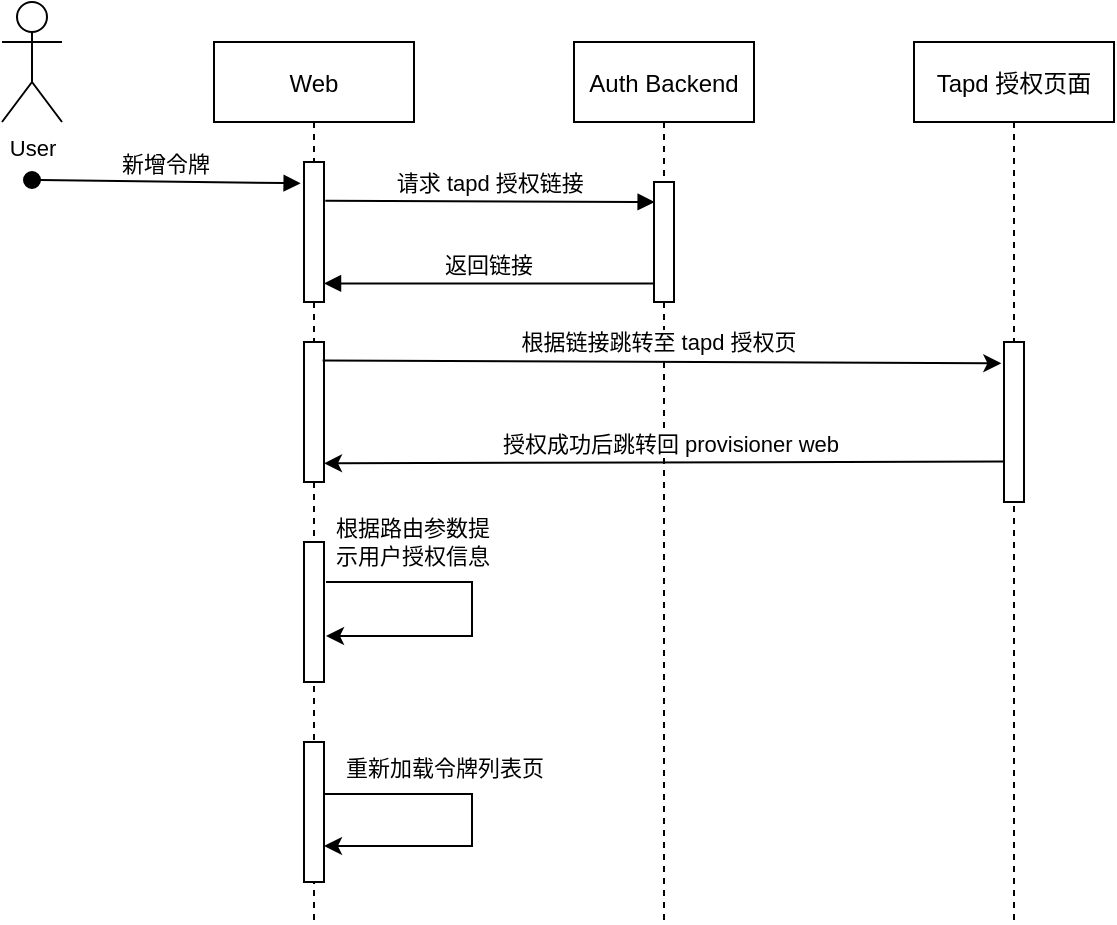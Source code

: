 <mxfile version="16.4.3" type="github">
  <diagram id="kgpKYQtTHZ0yAKxKKP6v" name="Page-1">
    <mxGraphModel dx="811" dy="526" grid="1" gridSize="10" guides="1" tooltips="1" connect="1" arrows="1" fold="1" page="1" pageScale="1" pageWidth="850" pageHeight="1100" math="0" shadow="0">
      <root>
        <mxCell id="0" />
        <mxCell id="1" parent="0" />
        <mxCell id="3nuBFxr9cyL0pnOWT2aG-1" value="Web" style="shape=umlLifeline;perimeter=lifelinePerimeter;container=1;collapsible=0;recursiveResize=0;rounded=0;shadow=0;strokeWidth=1;" parent="1" vertex="1">
          <mxGeometry x="181" y="80" width="100" height="440" as="geometry" />
        </mxCell>
        <mxCell id="3nuBFxr9cyL0pnOWT2aG-2" value="" style="points=[];perimeter=orthogonalPerimeter;rounded=0;shadow=0;strokeWidth=1;" parent="3nuBFxr9cyL0pnOWT2aG-1" vertex="1">
          <mxGeometry x="45" y="250" width="10" height="70" as="geometry" />
        </mxCell>
        <mxCell id="3nuBFxr9cyL0pnOWT2aG-3" value="新增令牌" style="verticalAlign=bottom;startArrow=oval;endArrow=block;startSize=8;shadow=0;strokeWidth=1;fontSize=11;entryX=-0.167;entryY=0.152;entryDx=0;entryDy=0;entryPerimeter=0;" parent="3nuBFxr9cyL0pnOWT2aG-1" target="jWKGtdom1iI6boVSwskP-21" edge="1">
          <mxGeometry relative="1" as="geometry">
            <mxPoint x="-91" y="69" as="sourcePoint" />
            <mxPoint x="39" y="70" as="targetPoint" />
          </mxGeometry>
        </mxCell>
        <mxCell id="jWKGtdom1iI6boVSwskP-21" value="" style="points=[];perimeter=orthogonalPerimeter;rounded=0;shadow=0;strokeWidth=1;" vertex="1" parent="3nuBFxr9cyL0pnOWT2aG-1">
          <mxGeometry x="45" y="60" width="10" height="70" as="geometry" />
        </mxCell>
        <mxCell id="jWKGtdom1iI6boVSwskP-22" value="" style="points=[];perimeter=orthogonalPerimeter;rounded=0;shadow=0;strokeWidth=1;" vertex="1" parent="3nuBFxr9cyL0pnOWT2aG-1">
          <mxGeometry x="45" y="150" width="10" height="70" as="geometry" />
        </mxCell>
        <mxCell id="jWKGtdom1iI6boVSwskP-23" value="" style="edgeStyle=elbowEdgeStyle;elbow=horizontal;endArrow=classic;html=1;rounded=0;" edge="1" parent="3nuBFxr9cyL0pnOWT2aG-1">
          <mxGeometry width="50" height="50" relative="1" as="geometry">
            <mxPoint x="56" y="270" as="sourcePoint" />
            <mxPoint x="56" y="297" as="targetPoint" />
            <Array as="points">
              <mxPoint x="129" y="280" />
              <mxPoint x="159" y="285" />
            </Array>
          </mxGeometry>
        </mxCell>
        <mxCell id="jWKGtdom1iI6boVSwskP-24" value="根据路由参数提&lt;br&gt;示用户授权信息" style="edgeLabel;html=1;align=center;verticalAlign=middle;resizable=0;points=[];" vertex="1" connectable="0" parent="jWKGtdom1iI6boVSwskP-23">
          <mxGeometry x="-0.359" y="3" relative="1" as="geometry">
            <mxPoint x="-13" y="-17" as="offset" />
          </mxGeometry>
        </mxCell>
        <mxCell id="jWKGtdom1iI6boVSwskP-25" value="" style="points=[];perimeter=orthogonalPerimeter;rounded=0;shadow=0;strokeWidth=1;" vertex="1" parent="3nuBFxr9cyL0pnOWT2aG-1">
          <mxGeometry x="45" y="350" width="10" height="70" as="geometry" />
        </mxCell>
        <mxCell id="jWKGtdom1iI6boVSwskP-26" value="" style="edgeStyle=elbowEdgeStyle;elbow=horizontal;endArrow=classic;html=1;rounded=0;exitX=1.033;exitY=0.371;exitDx=0;exitDy=0;exitPerimeter=0;" edge="1" parent="3nuBFxr9cyL0pnOWT2aG-1" source="jWKGtdom1iI6boVSwskP-25">
          <mxGeometry width="50" height="50" relative="1" as="geometry">
            <mxPoint x="55" y="368" as="sourcePoint" />
            <mxPoint x="55" y="402" as="targetPoint" />
            <Array as="points">
              <mxPoint x="129" y="385" />
              <mxPoint x="38" y="310" />
            </Array>
          </mxGeometry>
        </mxCell>
        <mxCell id="jWKGtdom1iI6boVSwskP-27" value="重新加载令牌列表页" style="edgeLabel;html=1;align=center;verticalAlign=middle;resizable=0;points=[];" vertex="1" connectable="0" parent="jWKGtdom1iI6boVSwskP-26">
          <mxGeometry x="-0.359" y="3" relative="1" as="geometry">
            <mxPoint x="4" y="-10" as="offset" />
          </mxGeometry>
        </mxCell>
        <mxCell id="3nuBFxr9cyL0pnOWT2aG-5" value="Auth Backend" style="shape=umlLifeline;perimeter=lifelinePerimeter;container=1;collapsible=0;recursiveResize=0;rounded=0;shadow=0;strokeWidth=1;" parent="1" vertex="1">
          <mxGeometry x="361" y="80" width="90" height="440" as="geometry" />
        </mxCell>
        <mxCell id="3nuBFxr9cyL0pnOWT2aG-6" value="" style="points=[];perimeter=orthogonalPerimeter;rounded=0;shadow=0;strokeWidth=1;" parent="3nuBFxr9cyL0pnOWT2aG-5" vertex="1">
          <mxGeometry x="40" y="70" width="10" height="60" as="geometry" />
        </mxCell>
        <mxCell id="3nuBFxr9cyL0pnOWT2aG-8" value="请求 tapd 授权链接" style="verticalAlign=bottom;endArrow=block;entryX=0.033;entryY=0.167;shadow=0;strokeWidth=1;exitX=1.067;exitY=0.276;exitDx=0;exitDy=0;exitPerimeter=0;entryDx=0;entryDy=0;entryPerimeter=0;fontSize=11;" parent="1" source="jWKGtdom1iI6boVSwskP-21" target="3nuBFxr9cyL0pnOWT2aG-6" edge="1">
          <mxGeometry relative="1" as="geometry">
            <mxPoint x="241" y="160" as="sourcePoint" />
          </mxGeometry>
        </mxCell>
        <mxCell id="3nuBFxr9cyL0pnOWT2aG-9" value="返回链接" style="verticalAlign=bottom;endArrow=block;entryX=1;entryY=0.867;shadow=0;strokeWidth=1;entryDx=0;entryDy=0;entryPerimeter=0;fontSize=11;" parent="1" source="3nuBFxr9cyL0pnOWT2aG-6" target="jWKGtdom1iI6boVSwskP-21" edge="1">
          <mxGeometry relative="1" as="geometry">
            <mxPoint x="301" y="200" as="sourcePoint" />
            <mxPoint x="241" y="200" as="targetPoint" />
          </mxGeometry>
        </mxCell>
        <mxCell id="jWKGtdom1iI6boVSwskP-6" value="Tapd 授权页面" style="shape=umlLifeline;perimeter=lifelinePerimeter;container=1;collapsible=0;recursiveResize=0;rounded=0;shadow=0;strokeWidth=1;" vertex="1" parent="1">
          <mxGeometry x="531" y="80" width="100" height="440" as="geometry" />
        </mxCell>
        <mxCell id="jWKGtdom1iI6boVSwskP-7" value="" style="points=[];perimeter=orthogonalPerimeter;rounded=0;shadow=0;strokeWidth=1;" vertex="1" parent="jWKGtdom1iI6boVSwskP-6">
          <mxGeometry x="45" y="150" width="10" height="80" as="geometry" />
        </mxCell>
        <mxCell id="jWKGtdom1iI6boVSwskP-13" value="" style="endArrow=classic;html=1;rounded=0;exitX=0;exitY=0.431;exitDx=0;exitDy=0;exitPerimeter=0;entryX=1;entryY=0.552;entryDx=0;entryDy=0;entryPerimeter=0;" edge="1" parent="1">
          <mxGeometry width="50" height="50" relative="1" as="geometry">
            <mxPoint x="576" y="289.75" as="sourcePoint" />
            <mxPoint x="236" y="290.64" as="targetPoint" />
          </mxGeometry>
        </mxCell>
        <mxCell id="jWKGtdom1iI6boVSwskP-15" value="授权成功后跳转回 provisioner web" style="edgeLabel;html=1;align=center;verticalAlign=bottom;resizable=0;points=[];" vertex="1" connectable="0" parent="jWKGtdom1iI6boVSwskP-13">
          <mxGeometry x="-0.016" y="-1" relative="1" as="geometry">
            <mxPoint as="offset" />
          </mxGeometry>
        </mxCell>
        <mxCell id="jWKGtdom1iI6boVSwskP-9" value="" style="endArrow=classic;html=1;rounded=0;exitX=0.933;exitY=0.133;exitDx=0;exitDy=0;exitPerimeter=0;entryX=-0.133;entryY=0.133;entryDx=0;entryDy=0;entryPerimeter=0;" edge="1" parent="1" source="jWKGtdom1iI6boVSwskP-22" target="jWKGtdom1iI6boVSwskP-7">
          <mxGeometry width="50" height="50" relative="1" as="geometry">
            <mxPoint x="240.67" y="239.68" as="sourcePoint" />
            <mxPoint x="571" y="239" as="targetPoint" />
          </mxGeometry>
        </mxCell>
        <mxCell id="jWKGtdom1iI6boVSwskP-11" value="根据链接跳转至 tapd 授权页" style="edgeLabel;html=1;align=center;verticalAlign=bottom;resizable=0;points=[];" vertex="1" connectable="0" parent="jWKGtdom1iI6boVSwskP-9">
          <mxGeometry x="-0.014" y="1" relative="1" as="geometry">
            <mxPoint as="offset" />
          </mxGeometry>
        </mxCell>
        <mxCell id="jWKGtdom1iI6boVSwskP-28" value="User" style="shape=umlActor;verticalLabelPosition=bottom;verticalAlign=top;html=1;outlineConnect=0;fontSize=11;" vertex="1" parent="1">
          <mxGeometry x="75" y="60" width="30" height="60" as="geometry" />
        </mxCell>
      </root>
    </mxGraphModel>
  </diagram>
</mxfile>
